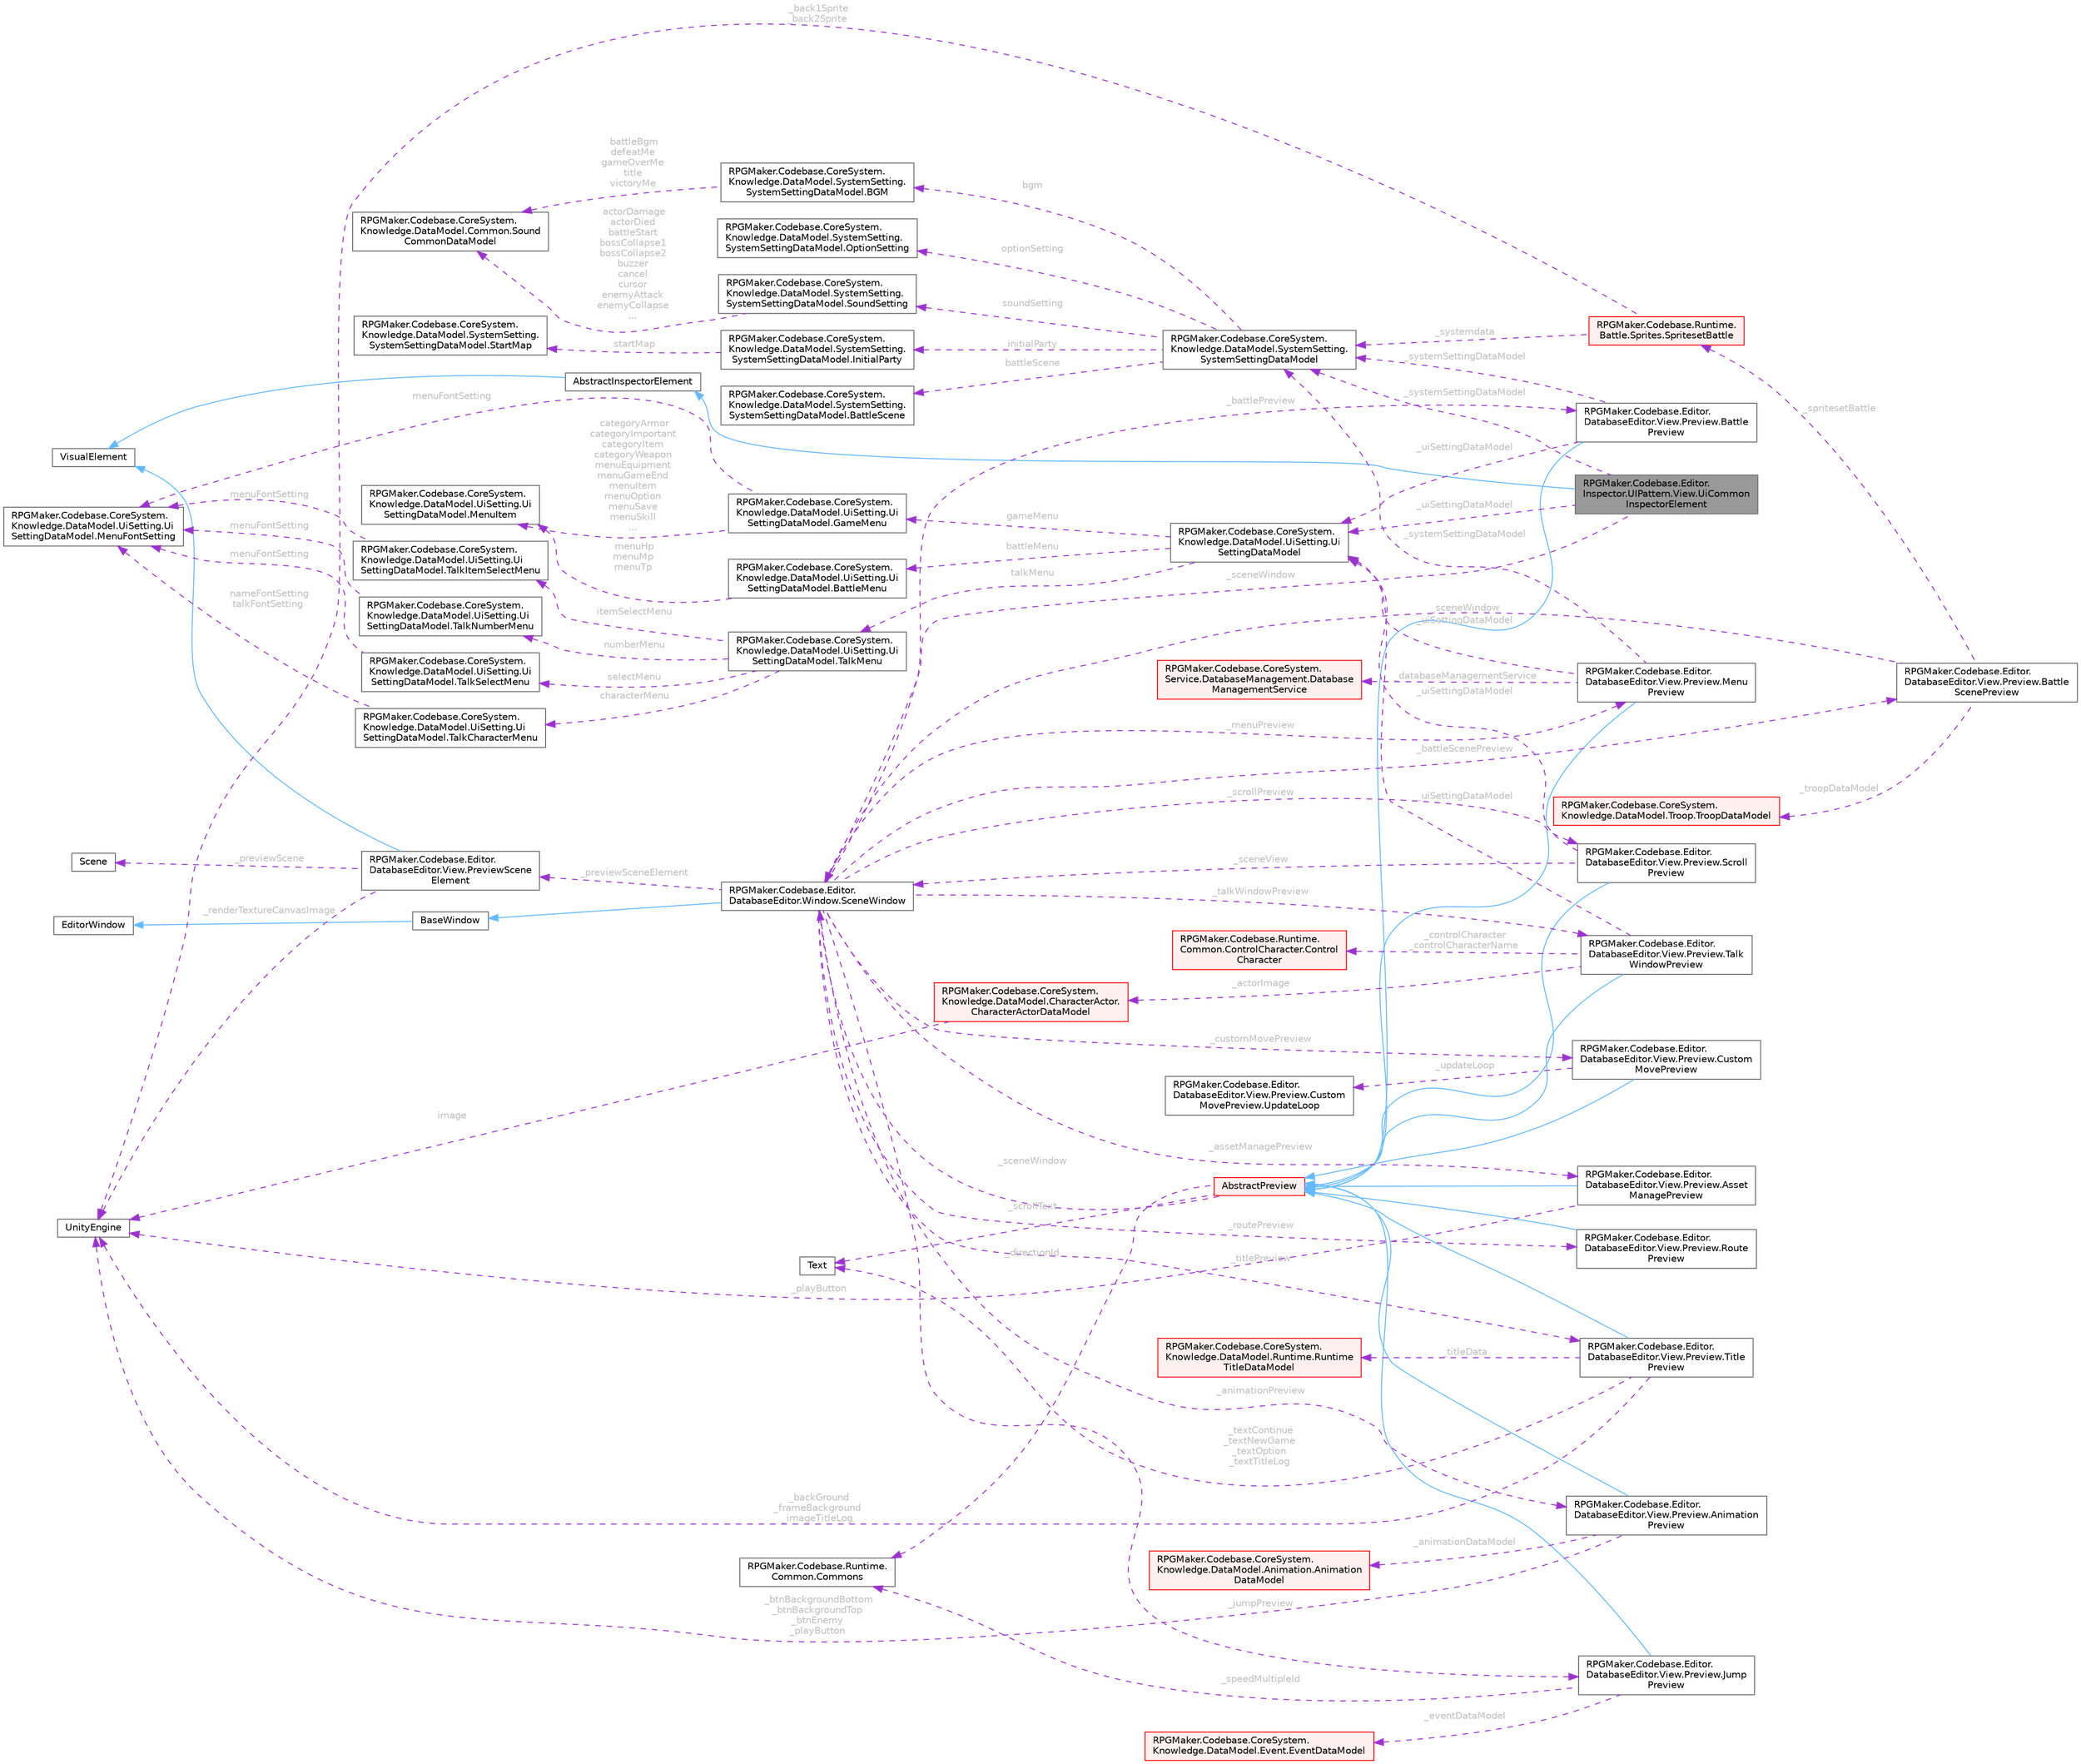 digraph "RPGMaker.Codebase.Editor.Inspector.UIPattern.View.UiCommonInspectorElement"
{
 // LATEX_PDF_SIZE
  bgcolor="transparent";
  edge [fontname=Helvetica,fontsize=10,labelfontname=Helvetica,labelfontsize=10];
  node [fontname=Helvetica,fontsize=10,shape=box,height=0.2,width=0.4];
  rankdir="LR";
  Node1 [id="Node000001",label="RPGMaker.Codebase.Editor.\lInspector.UIPattern.View.UiCommon\lInspectorElement",height=0.2,width=0.4,color="gray40", fillcolor="grey60", style="filled", fontcolor="black",tooltip=" "];
  Node2 -> Node1 [id="edge1_Node000001_Node000002",dir="back",color="steelblue1",style="solid",tooltip=" "];
  Node2 [id="Node000002",label="AbstractInspectorElement",height=0.2,width=0.4,color="gray40", fillcolor="white", style="filled",URL="$d5/d42/class_r_p_g_maker_1_1_codebase_1_1_editor_1_1_inspector_1_1_abstract_inspector_element.html",tooltip=" "];
  Node3 -> Node2 [id="edge2_Node000002_Node000003",dir="back",color="steelblue1",style="solid",tooltip=" "];
  Node3 [id="Node000003",label="VisualElement",height=0.2,width=0.4,color="gray40", fillcolor="white", style="filled",tooltip=" "];
  Node4 -> Node1 [id="edge3_Node000001_Node000004",dir="back",color="darkorchid3",style="dashed",tooltip=" ",label=" _sceneWindow",fontcolor="grey" ];
  Node4 [id="Node000004",label="RPGMaker.Codebase.Editor.\lDatabaseEditor.Window.SceneWindow",height=0.2,width=0.4,color="gray40", fillcolor="white", style="filled",URL="$de/d38/class_r_p_g_maker_1_1_codebase_1_1_editor_1_1_database_editor_1_1_window_1_1_scene_window.html",tooltip="データベースエディター用シーンウィンドウ."];
  Node5 -> Node4 [id="edge4_Node000004_Node000005",dir="back",color="steelblue1",style="solid",tooltip=" "];
  Node5 [id="Node000005",label="BaseWindow",height=0.2,width=0.4,color="gray40", fillcolor="white", style="filled",URL="$de/d8f/class_r_p_g_maker_1_1_codebase_1_1_editor_1_1_common_1_1_base_window.html",tooltip="メニュー、ヒエラルキー、シーン、インスペクターウィンドウの基底抽象クラス."];
  Node6 -> Node5 [id="edge5_Node000005_Node000006",dir="back",color="steelblue1",style="solid",tooltip=" "];
  Node6 [id="Node000006",label="EditorWindow",height=0.2,width=0.4,color="gray40", fillcolor="white", style="filled",tooltip=" "];
  Node7 -> Node4 [id="edge6_Node000004_Node000007",dir="back",color="darkorchid3",style="dashed",tooltip=" ",label=" _titlePreview",fontcolor="grey" ];
  Node7 [id="Node000007",label="RPGMaker.Codebase.Editor.\lDatabaseEditor.View.Preview.Title\lPreview",height=0.2,width=0.4,color="gray40", fillcolor="white", style="filled",URL="$df/d87/class_r_p_g_maker_1_1_codebase_1_1_editor_1_1_database_editor_1_1_view_1_1_preview_1_1_title_preview.html",tooltip="タイトル用のプレビュー"];
  Node8 -> Node7 [id="edge7_Node000007_Node000008",dir="back",color="steelblue1",style="solid",tooltip=" "];
  Node8 [id="Node000008",label="AbstractPreview",height=0.2,width=0.4,color="red", fillcolor="#FFF0F0", style="filled",URL="$d3/dfd/class_r_p_g_maker_1_1_codebase_1_1_editor_1_1_database_editor_1_1_view_1_1_preview_1_1_abstract_preview.html",tooltip=" "];
  Node4 -> Node8 [id="edge8_Node000008_Node000004",dir="back",color="darkorchid3",style="dashed",tooltip=" ",label=" _sceneWindow",fontcolor="grey" ];
  Node13 -> Node8 [id="edge9_Node000008_Node000013",dir="back",color="darkorchid3",style="dashed",tooltip=" ",label=" _scrollText",fontcolor="grey" ];
  Node13 [id="Node000013",label="Text",height=0.2,width=0.4,color="gray40", fillcolor="white", style="filled",tooltip=" "];
  Node14 -> Node8 [id="edge10_Node000008_Node000014",dir="back",color="darkorchid3",style="dashed",tooltip=" ",label=" _directionId",fontcolor="grey" ];
  Node14 [id="Node000014",label="RPGMaker.Codebase.Runtime.\lCommon.Commons",height=0.2,width=0.4,color="gray40", fillcolor="white", style="filled",URL="$d8/d0e/class_r_p_g_maker_1_1_codebase_1_1_runtime_1_1_common_1_1_commons.html",tooltip="Runtime, Editorのプレビュー, EditorのUIで共用するもの。"];
  Node12 -> Node7 [id="edge11_Node000007_Node000012",dir="back",color="darkorchid3",style="dashed",tooltip=" ",label=" _backGround\n_frameBackground\n_imageTitleLog",fontcolor="grey" ];
  Node12 [id="Node000012",label="UnityEngine",height=0.2,width=0.4,color="gray40", fillcolor="white", style="filled",tooltip=" "];
  Node13 -> Node7 [id="edge12_Node000007_Node000013",dir="back",color="darkorchid3",style="dashed",tooltip=" ",label=" _textContinue\n_textNewGame\n_textOption\n_textTitleLog",fontcolor="grey" ];
  Node22 -> Node7 [id="edge13_Node000007_Node000022",dir="back",color="darkorchid3",style="dashed",tooltip=" ",label=" _titleData",fontcolor="grey" ];
  Node22 [id="Node000022",label="RPGMaker.Codebase.CoreSystem.\lKnowledge.DataModel.Runtime.Runtime\lTitleDataModel",height=0.2,width=0.4,color="red", fillcolor="#FFF0F0", style="filled",URL="$d7/da2/class_r_p_g_maker_1_1_codebase_1_1_core_system_1_1_knowledge_1_1_data_model_1_1_runtime_1_1_runtime_title_data_model.html",tooltip="😁 実行時タイトル・データ・モデル"];
  Node34 -> Node4 [id="edge14_Node000004_Node000034",dir="back",color="darkorchid3",style="dashed",tooltip=" ",label=" _assetManagePreview",fontcolor="grey" ];
  Node34 [id="Node000034",label="RPGMaker.Codebase.Editor.\lDatabaseEditor.View.Preview.Asset\lManagePreview",height=0.2,width=0.4,color="gray40", fillcolor="white", style="filled",URL="$d1/d66/class_r_p_g_maker_1_1_codebase_1_1_editor_1_1_database_editor_1_1_view_1_1_preview_1_1_asset_manage_preview.html",tooltip=" "];
  Node8 -> Node34 [id="edge15_Node000034_Node000008",dir="back",color="steelblue1",style="solid",tooltip=" "];
  Node12 -> Node34 [id="edge16_Node000034_Node000012",dir="back",color="darkorchid3",style="dashed",tooltip=" ",label=" _playButton",fontcolor="grey" ];
  Node35 -> Node4 [id="edge17_Node000004_Node000035",dir="back",color="darkorchid3",style="dashed",tooltip=" ",label=" _menuPreview",fontcolor="grey" ];
  Node35 [id="Node000035",label="RPGMaker.Codebase.Editor.\lDatabaseEditor.View.Preview.Menu\lPreview",height=0.2,width=0.4,color="gray40", fillcolor="white", style="filled",URL="$d8/dc3/class_r_p_g_maker_1_1_codebase_1_1_editor_1_1_database_editor_1_1_view_1_1_preview_1_1_menu_preview.html",tooltip="タイトル用のプレビュー"];
  Node8 -> Node35 [id="edge18_Node000035_Node000008",dir="back",color="steelblue1",style="solid",tooltip=" "];
  Node36 -> Node35 [id="edge19_Node000035_Node000036",dir="back",color="darkorchid3",style="dashed",tooltip=" ",label=" _databaseManagementService",fontcolor="grey" ];
  Node36 [id="Node000036",label="RPGMaker.Codebase.CoreSystem.\lService.DatabaseManagement.Database\lManagementService",height=0.2,width=0.4,color="red", fillcolor="#FFF0F0", style="filled",URL="$db/db0/class_r_p_g_maker_1_1_codebase_1_1_core_system_1_1_service_1_1_database_management_1_1_database_management_service.html",tooltip=" "];
  Node72 -> Node35 [id="edge20_Node000035_Node000072",dir="back",color="darkorchid3",style="dashed",tooltip=" ",label=" _systemSettingDataModel",fontcolor="grey" ];
  Node72 [id="Node000072",label="RPGMaker.Codebase.CoreSystem.\lKnowledge.DataModel.SystemSetting.\lSystemSettingDataModel",height=0.2,width=0.4,color="gray40", fillcolor="white", style="filled",URL="$d0/dd2/class_r_p_g_maker_1_1_codebase_1_1_core_system_1_1_knowledge_1_1_data_model_1_1_system_setting_1_1_system_setting_data_model.html",tooltip="😁 システム設定データ・モデル"];
  Node73 -> Node72 [id="edge21_Node000072_Node000073",dir="back",color="darkorchid3",style="dashed",tooltip=" ",label=" battleScene",fontcolor="grey" ];
  Node73 [id="Node000073",label="RPGMaker.Codebase.CoreSystem.\lKnowledge.DataModel.SystemSetting.\lSystemSettingDataModel.BattleScene",height=0.2,width=0.4,color="gray40", fillcolor="white", style="filled",URL="$df/d0c/class_r_p_g_maker_1_1_codebase_1_1_core_system_1_1_knowledge_1_1_data_model_1_1_system_setting_17ce0ed53697912195b01e8a552e37932.html",tooltip="😁 戦闘シーン"];
  Node74 -> Node72 [id="edge22_Node000072_Node000074",dir="back",color="darkorchid3",style="dashed",tooltip=" ",label=" bgm",fontcolor="grey" ];
  Node74 [id="Node000074",label="RPGMaker.Codebase.CoreSystem.\lKnowledge.DataModel.SystemSetting.\lSystemSettingDataModel.BGM",height=0.2,width=0.4,color="gray40", fillcolor="white", style="filled",URL="$d8/d7d/class_r_p_g_maker_1_1_codebase_1_1_core_system_1_1_knowledge_1_1_data_model_1_1_system_setting_13c37c0ac7a3e126c1b06c1462a6db3a9.html",tooltip="😁 背景音楽"];
  Node75 -> Node74 [id="edge23_Node000074_Node000075",dir="back",color="darkorchid3",style="dashed",tooltip=" ",label=" battleBgm\ndefeatMe\ngameOverMe\ntitle\nvictoryMe",fontcolor="grey" ];
  Node75 [id="Node000075",label="RPGMaker.Codebase.CoreSystem.\lKnowledge.DataModel.Common.Sound\lCommonDataModel",height=0.2,width=0.4,color="gray40", fillcolor="white", style="filled",URL="$df/dcd/class_r_p_g_maker_1_1_codebase_1_1_core_system_1_1_knowledge_1_1_data_model_1_1_common_1_1_sound_common_data_model.html",tooltip="😁 音共通データ・モデル"];
  Node76 -> Node72 [id="edge24_Node000072_Node000076",dir="back",color="darkorchid3",style="dashed",tooltip=" ",label=" initialParty",fontcolor="grey" ];
  Node76 [id="Node000076",label="RPGMaker.Codebase.CoreSystem.\lKnowledge.DataModel.SystemSetting.\lSystemSettingDataModel.InitialParty",height=0.2,width=0.4,color="gray40", fillcolor="white", style="filled",URL="$dc/dfb/class_r_p_g_maker_1_1_codebase_1_1_core_system_1_1_knowledge_1_1_data_model_1_1_system_setting_1539107dbc80fc9072f4fd2f8782921fe.html",tooltip="😁 初期パーティー"];
  Node77 -> Node76 [id="edge25_Node000076_Node000077",dir="back",color="darkorchid3",style="dashed",tooltip=" ",label=" startMap",fontcolor="grey" ];
  Node77 [id="Node000077",label="RPGMaker.Codebase.CoreSystem.\lKnowledge.DataModel.SystemSetting.\lSystemSettingDataModel.StartMap",height=0.2,width=0.4,color="gray40", fillcolor="white", style="filled",URL="$dd/d74/class_r_p_g_maker_1_1_codebase_1_1_core_system_1_1_knowledge_1_1_data_model_1_1_system_setting_1783ee6b6efe4675c8c39db7c7a3a93f6.html",tooltip="😁 開始マップ"];
  Node78 -> Node72 [id="edge26_Node000072_Node000078",dir="back",color="darkorchid3",style="dashed",tooltip=" ",label=" optionSetting",fontcolor="grey" ];
  Node78 [id="Node000078",label="RPGMaker.Codebase.CoreSystem.\lKnowledge.DataModel.SystemSetting.\lSystemSettingDataModel.OptionSetting",height=0.2,width=0.4,color="gray40", fillcolor="white", style="filled",URL="$d8/d86/class_r_p_g_maker_1_1_codebase_1_1_core_system_1_1_knowledge_1_1_data_model_1_1_system_setting_10d0bcdd35160aa829ac5668189dd2dd2.html",tooltip="😁 オプション設定"];
  Node79 -> Node72 [id="edge27_Node000072_Node000079",dir="back",color="darkorchid3",style="dashed",tooltip=" ",label=" soundSetting",fontcolor="grey" ];
  Node79 [id="Node000079",label="RPGMaker.Codebase.CoreSystem.\lKnowledge.DataModel.SystemSetting.\lSystemSettingDataModel.SoundSetting",height=0.2,width=0.4,color="gray40", fillcolor="white", style="filled",URL="$d9/d59/class_r_p_g_maker_1_1_codebase_1_1_core_system_1_1_knowledge_1_1_data_model_1_1_system_setting_1fc90e68ad3a4642899cf508b2c75ae0f.html",tooltip="😁 音設定"];
  Node75 -> Node79 [id="edge28_Node000079_Node000075",dir="back",color="darkorchid3",style="dashed",tooltip=" ",label=" actorDamage\nactorDied\nbattleStart\nbossCollapse1\nbossCollapse2\nbuzzer\ncancel\ncursor\nenemyAttack\nenemyCollapse\n...",fontcolor="grey" ];
  Node80 -> Node35 [id="edge29_Node000035_Node000080",dir="back",color="darkorchid3",style="dashed",tooltip=" ",label=" _uiSettingDataModel",fontcolor="grey" ];
  Node80 [id="Node000080",label="RPGMaker.Codebase.CoreSystem.\lKnowledge.DataModel.UiSetting.Ui\lSettingDataModel",height=0.2,width=0.4,color="gray40", fillcolor="white", style="filled",URL="$db/dd5/class_r_p_g_maker_1_1_codebase_1_1_core_system_1_1_knowledge_1_1_data_model_1_1_ui_setting_1_1_ui_setting_data_model.html",tooltip="😁 ユーザー・インターフェース・設定データ・モデル"];
  Node81 -> Node80 [id="edge30_Node000080_Node000081",dir="back",color="darkorchid3",style="dashed",tooltip=" ",label=" battleMenu",fontcolor="grey" ];
  Node81 [id="Node000081",label="RPGMaker.Codebase.CoreSystem.\lKnowledge.DataModel.UiSetting.Ui\lSettingDataModel.BattleMenu",height=0.2,width=0.4,color="gray40", fillcolor="white", style="filled",URL="$d2/d64/class_r_p_g_maker_1_1_codebase_1_1_core_system_1_1_knowledge_1_1_data_model_1_1_ui_setting_1_1_ua5758794c57ce46a9997eb919c130020.html",tooltip="😁 戦闘メニュー"];
  Node82 -> Node81 [id="edge31_Node000081_Node000082",dir="back",color="darkorchid3",style="dashed",tooltip=" ",label=" menuHp\nmenuMp\nmenuTp",fontcolor="grey" ];
  Node82 [id="Node000082",label="RPGMaker.Codebase.CoreSystem.\lKnowledge.DataModel.UiSetting.Ui\lSettingDataModel.MenuItem",height=0.2,width=0.4,color="gray40", fillcolor="white", style="filled",URL="$dd/db5/class_r_p_g_maker_1_1_codebase_1_1_core_system_1_1_knowledge_1_1_data_model_1_1_ui_setting_1_1_ue7806149b173e0d3a70a6436d4492957.html",tooltip="😁 メニュー・アイテム"];
  Node83 -> Node80 [id="edge32_Node000080_Node000083",dir="back",color="darkorchid3",style="dashed",tooltip=" ",label=" gameMenu",fontcolor="grey" ];
  Node83 [id="Node000083",label="RPGMaker.Codebase.CoreSystem.\lKnowledge.DataModel.UiSetting.Ui\lSettingDataModel.GameMenu",height=0.2,width=0.4,color="gray40", fillcolor="white", style="filled",URL="$d2/d84/class_r_p_g_maker_1_1_codebase_1_1_core_system_1_1_knowledge_1_1_data_model_1_1_ui_setting_1_1_u267a8b64efd0bd5172761b539e76af94.html",tooltip="😁 ゲーム・メニュー"];
  Node82 -> Node83 [id="edge33_Node000083_Node000082",dir="back",color="darkorchid3",style="dashed",tooltip=" ",label=" categoryArmor\ncategoryImportant\ncategoryItem\ncategoryWeapon\nmenuEquipment\nmenuGameEnd\nmenuItem\nmenuOption\nmenuSave\nmenuSkill\n...",fontcolor="grey" ];
  Node84 -> Node83 [id="edge34_Node000083_Node000084",dir="back",color="darkorchid3",style="dashed",tooltip=" ",label=" menuFontSetting",fontcolor="grey" ];
  Node84 [id="Node000084",label="RPGMaker.Codebase.CoreSystem.\lKnowledge.DataModel.UiSetting.Ui\lSettingDataModel.MenuFontSetting",height=0.2,width=0.4,color="gray40", fillcolor="white", style="filled",URL="$dc/db4/class_r_p_g_maker_1_1_codebase_1_1_core_system_1_1_knowledge_1_1_data_model_1_1_ui_setting_1_1_u436d8d2cff0ba8a4d8897023ec2eb49b.html",tooltip="😁 メニュー・フォント設定"];
  Node85 -> Node80 [id="edge35_Node000080_Node000085",dir="back",color="darkorchid3",style="dashed",tooltip=" ",label=" talkMenu",fontcolor="grey" ];
  Node85 [id="Node000085",label="RPGMaker.Codebase.CoreSystem.\lKnowledge.DataModel.UiSetting.Ui\lSettingDataModel.TalkMenu",height=0.2,width=0.4,color="gray40", fillcolor="white", style="filled",URL="$df/d53/class_r_p_g_maker_1_1_codebase_1_1_core_system_1_1_knowledge_1_1_data_model_1_1_ui_setting_1_1_u101fde1dac9601a43e9a5bb3915ad45c.html",tooltip="😁 会話メニュー"];
  Node86 -> Node85 [id="edge36_Node000085_Node000086",dir="back",color="darkorchid3",style="dashed",tooltip=" ",label=" characterMenu",fontcolor="grey" ];
  Node86 [id="Node000086",label="RPGMaker.Codebase.CoreSystem.\lKnowledge.DataModel.UiSetting.Ui\lSettingDataModel.TalkCharacterMenu",height=0.2,width=0.4,color="gray40", fillcolor="white", style="filled",URL="$d0/def/class_r_p_g_maker_1_1_codebase_1_1_core_system_1_1_knowledge_1_1_data_model_1_1_ui_setting_1_1_uf7f4e014fb7cbd65a0bce84b576a9868.html",tooltip="😁 会話キャラクター・メニュー"];
  Node84 -> Node86 [id="edge37_Node000086_Node000084",dir="back",color="darkorchid3",style="dashed",tooltip=" ",label=" nameFontSetting\ntalkFontSetting",fontcolor="grey" ];
  Node87 -> Node85 [id="edge38_Node000085_Node000087",dir="back",color="darkorchid3",style="dashed",tooltip=" ",label=" itemSelectMenu",fontcolor="grey" ];
  Node87 [id="Node000087",label="RPGMaker.Codebase.CoreSystem.\lKnowledge.DataModel.UiSetting.Ui\lSettingDataModel.TalkItemSelectMenu",height=0.2,width=0.4,color="gray40", fillcolor="white", style="filled",URL="$db/d54/class_r_p_g_maker_1_1_codebase_1_1_core_system_1_1_knowledge_1_1_data_model_1_1_ui_setting_1_1_ub3cc00d857c9f1331a934c881252a084.html",tooltip="😁 会話アイテム選択メニュー"];
  Node84 -> Node87 [id="edge39_Node000087_Node000084",dir="back",color="darkorchid3",style="dashed",tooltip=" ",label=" menuFontSetting",fontcolor="grey" ];
  Node88 -> Node85 [id="edge40_Node000085_Node000088",dir="back",color="darkorchid3",style="dashed",tooltip=" ",label=" numberMenu",fontcolor="grey" ];
  Node88 [id="Node000088",label="RPGMaker.Codebase.CoreSystem.\lKnowledge.DataModel.UiSetting.Ui\lSettingDataModel.TalkNumberMenu",height=0.2,width=0.4,color="gray40", fillcolor="white", style="filled",URL="$dd/d37/class_r_p_g_maker_1_1_codebase_1_1_core_system_1_1_knowledge_1_1_data_model_1_1_ui_setting_1_1_ucb6fcb8620c5a40aeddf333f20baa924.html",tooltip="😁 会話数メニュー"];
  Node84 -> Node88 [id="edge41_Node000088_Node000084",dir="back",color="darkorchid3",style="dashed",tooltip=" ",label=" menuFontSetting",fontcolor="grey" ];
  Node89 -> Node85 [id="edge42_Node000085_Node000089",dir="back",color="darkorchid3",style="dashed",tooltip=" ",label=" selectMenu",fontcolor="grey" ];
  Node89 [id="Node000089",label="RPGMaker.Codebase.CoreSystem.\lKnowledge.DataModel.UiSetting.Ui\lSettingDataModel.TalkSelectMenu",height=0.2,width=0.4,color="gray40", fillcolor="white", style="filled",URL="$de/dc4/class_r_p_g_maker_1_1_codebase_1_1_core_system_1_1_knowledge_1_1_data_model_1_1_ui_setting_1_1_u69c1c98707e969b71bd370c776a833e7.html",tooltip="😁 会話選択メニュー"];
  Node84 -> Node89 [id="edge43_Node000089_Node000084",dir="back",color="darkorchid3",style="dashed",tooltip=" ",label=" menuFontSetting",fontcolor="grey" ];
  Node90 -> Node4 [id="edge44_Node000004_Node000090",dir="back",color="darkorchid3",style="dashed",tooltip=" ",label=" _battlePreview",fontcolor="grey" ];
  Node90 [id="Node000090",label="RPGMaker.Codebase.Editor.\lDatabaseEditor.View.Preview.Battle\lPreview",height=0.2,width=0.4,color="gray40", fillcolor="white", style="filled",URL="$d5/dc1/class_r_p_g_maker_1_1_codebase_1_1_editor_1_1_database_editor_1_1_view_1_1_preview_1_1_battle_preview.html",tooltip="ゲーム用のプレビュー"];
  Node8 -> Node90 [id="edge45_Node000090_Node000008",dir="back",color="steelblue1",style="solid",tooltip=" "];
  Node80 -> Node90 [id="edge46_Node000090_Node000080",dir="back",color="darkorchid3",style="dashed",tooltip=" ",label=" _uiSettingDataModel",fontcolor="grey" ];
  Node72 -> Node90 [id="edge47_Node000090_Node000072",dir="back",color="darkorchid3",style="dashed",tooltip=" ",label=" _systemSettingDataModel",fontcolor="grey" ];
  Node91 -> Node4 [id="edge48_Node000004_Node000091",dir="back",color="darkorchid3",style="dashed",tooltip=" ",label=" _battleScenePreview",fontcolor="grey" ];
  Node91 [id="Node000091",label="RPGMaker.Codebase.Editor.\lDatabaseEditor.View.Preview.Battle\lScenePreview",height=0.2,width=0.4,color="gray40", fillcolor="white", style="filled",URL="$d4/dea/class_r_p_g_maker_1_1_codebase_1_1_editor_1_1_database_editor_1_1_view_1_1_preview_1_1_battle_scene_preview.html",tooltip="バトルシーン用のプレビュー"];
  Node92 -> Node91 [id="edge49_Node000091_Node000092",dir="back",color="darkorchid3",style="dashed",tooltip=" ",label=" _spritesetBattle",fontcolor="grey" ];
  Node92 [id="Node000092",label="RPGMaker.Codebase.Runtime.\lBattle.Sprites.SpritesetBattle",height=0.2,width=0.4,color="red", fillcolor="#FFF0F0", style="filled",URL="$de/ddd/class_r_p_g_maker_1_1_codebase_1_1_runtime_1_1_battle_1_1_sprites_1_1_spriteset_battle.html",tooltip="戦闘シーン用のスプライトセット。[背景][アクター][敵キャラ]を含む Unite用に作り替えている"];
  Node12 -> Node92 [id="edge50_Node000092_Node000012",dir="back",color="darkorchid3",style="dashed",tooltip=" ",label=" _back1Sprite\n_back2Sprite",fontcolor="grey" ];
  Node72 -> Node92 [id="edge51_Node000092_Node000072",dir="back",color="darkorchid3",style="dashed",tooltip=" ",label=" _systemdata",fontcolor="grey" ];
  Node125 -> Node91 [id="edge52_Node000091_Node000125",dir="back",color="darkorchid3",style="dashed",tooltip=" ",label=" _troopDataModel",fontcolor="grey" ];
  Node125 [id="Node000125",label="RPGMaker.Codebase.CoreSystem.\lKnowledge.DataModel.Troop.TroopDataModel",height=0.2,width=0.4,color="red", fillcolor="#FFF0F0", style="filled",URL="$d6/da9/class_r_p_g_maker_1_1_codebase_1_1_core_system_1_1_knowledge_1_1_data_model_1_1_troop_1_1_troop_data_model.html",tooltip="😁 部隊データ・モデル"];
  Node4 -> Node91 [id="edge53_Node000091_Node000004",dir="back",color="darkorchid3",style="dashed",tooltip=" ",label=" _sceneWindow",fontcolor="grey" ];
  Node126 -> Node4 [id="edge54_Node000004_Node000126",dir="back",color="darkorchid3",style="dashed",tooltip=" ",label=" _talkWindowPreview",fontcolor="grey" ];
  Node126 [id="Node000126",label="RPGMaker.Codebase.Editor.\lDatabaseEditor.View.Preview.Talk\lWindowPreview",height=0.2,width=0.4,color="gray40", fillcolor="white", style="filled",URL="$dd/da6/class_r_p_g_maker_1_1_codebase_1_1_editor_1_1_database_editor_1_1_view_1_1_preview_1_1_talk_window_preview.html",tooltip="会話ウィンドウ用のプレビュー"];
  Node8 -> Node126 [id="edge55_Node000126_Node000008",dir="back",color="steelblue1",style="solid",tooltip=" "];
  Node80 -> Node126 [id="edge56_Node000126_Node000080",dir="back",color="darkorchid3",style="dashed",tooltip=" ",label=" _uiSettingDataModel",fontcolor="grey" ];
  Node127 -> Node126 [id="edge57_Node000126_Node000127",dir="back",color="darkorchid3",style="dashed",tooltip=" ",label=" _actorImage",fontcolor="grey" ];
  Node127 [id="Node000127",label="RPGMaker.Codebase.CoreSystem.\lKnowledge.DataModel.CharacterActor.\lCharacterActorDataModel",height=0.2,width=0.4,color="red", fillcolor="#FFF0F0", style="filled",URL="$de/d3a/class_r_p_g_maker_1_1_codebase_1_1_core_system_1_1_knowledge_1_1_data_model_1_1_character_actor_1_1_character_actor_data_model.html",tooltip="😁 キャラクター・アクター・データ・モデル"];
  Node12 -> Node127 [id="edge58_Node000127_Node000012",dir="back",color="darkorchid3",style="dashed",tooltip=" ",label=" image",fontcolor="grey" ];
  Node129 -> Node126 [id="edge59_Node000126_Node000129",dir="back",color="darkorchid3",style="dashed",tooltip=" ",label=" _controlCharacter\n_controlCharacterName",fontcolor="grey" ];
  Node129 [id="Node000129",label="RPGMaker.Codebase.Runtime.\lCommon.ControlCharacter.Control\lCharacter",height=0.2,width=0.4,color="red", fillcolor="#FFF0F0", style="filled",URL="$d2/dcb/class_r_p_g_maker_1_1_codebase_1_1_runtime_1_1_common_1_1_control_character_1_1_control_character.html",tooltip="制御キャラクター"];
  Node133 -> Node4 [id="edge60_Node000004_Node000133",dir="back",color="darkorchid3",style="dashed",tooltip=" ",label=" _scrollPreview",fontcolor="grey" ];
  Node133 [id="Node000133",label="RPGMaker.Codebase.Editor.\lDatabaseEditor.View.Preview.Scroll\lPreview",height=0.2,width=0.4,color="gray40", fillcolor="white", style="filled",URL="$d3/d80/class_r_p_g_maker_1_1_codebase_1_1_editor_1_1_database_editor_1_1_view_1_1_preview_1_1_scroll_preview.html",tooltip=" "];
  Node8 -> Node133 [id="edge61_Node000133_Node000008",dir="back",color="steelblue1",style="solid",tooltip=" "];
  Node4 -> Node133 [id="edge62_Node000133_Node000004",dir="back",color="darkorchid3",style="dashed",tooltip=" ",label=" _sceneView",fontcolor="grey" ];
  Node80 -> Node133 [id="edge63_Node000133_Node000080",dir="back",color="darkorchid3",style="dashed",tooltip=" ",label=" _uiSettingDataModel",fontcolor="grey" ];
  Node134 -> Node4 [id="edge64_Node000004_Node000134",dir="back",color="darkorchid3",style="dashed",tooltip=" ",label=" _jumpPreview",fontcolor="grey" ];
  Node134 [id="Node000134",label="RPGMaker.Codebase.Editor.\lDatabaseEditor.View.Preview.Jump\lPreview",height=0.2,width=0.4,color="gray40", fillcolor="white", style="filled",URL="$da/d33/class_r_p_g_maker_1_1_codebase_1_1_editor_1_1_database_editor_1_1_view_1_1_preview_1_1_jump_preview.html",tooltip="イベントコマンド『ジャンプ』のプレビュー。"];
  Node8 -> Node134 [id="edge65_Node000134_Node000008",dir="back",color="steelblue1",style="solid",tooltip=" "];
  Node14 -> Node134 [id="edge66_Node000134_Node000014",dir="back",color="darkorchid3",style="dashed",tooltip=" ",label=" _speedMultipleId",fontcolor="grey" ];
  Node135 -> Node134 [id="edge67_Node000134_Node000135",dir="back",color="darkorchid3",style="dashed",tooltip=" ",label=" _eventDataModel",fontcolor="grey" ];
  Node135 [id="Node000135",label="RPGMaker.Codebase.CoreSystem.\lKnowledge.DataModel.Event.EventDataModel",height=0.2,width=0.4,color="red", fillcolor="#FFF0F0", style="filled",URL="$d3/d9a/class_r_p_g_maker_1_1_codebase_1_1_core_system_1_1_knowledge_1_1_data_model_1_1_event_1_1_event_data_model.html",tooltip="😁 イベント・データ・モデル"];
  Node136 -> Node4 [id="edge68_Node000004_Node000136",dir="back",color="darkorchid3",style="dashed",tooltip=" ",label=" _routePreview",fontcolor="grey" ];
  Node136 [id="Node000136",label="RPGMaker.Codebase.Editor.\lDatabaseEditor.View.Preview.Route\lPreview",height=0.2,width=0.4,color="gray40", fillcolor="white", style="filled",URL="$d1/d5c/class_r_p_g_maker_1_1_codebase_1_1_editor_1_1_database_editor_1_1_view_1_1_preview_1_1_route_preview.html",tooltip=" "];
  Node8 -> Node136 [id="edge69_Node000136_Node000008",dir="back",color="steelblue1",style="solid",tooltip=" "];
  Node137 -> Node4 [id="edge70_Node000004_Node000137",dir="back",color="darkorchid3",style="dashed",tooltip=" ",label=" _animationPreview",fontcolor="grey" ];
  Node137 [id="Node000137",label="RPGMaker.Codebase.Editor.\lDatabaseEditor.View.Preview.Animation\lPreview",height=0.2,width=0.4,color="gray40", fillcolor="white", style="filled",URL="$d3/dc8/class_r_p_g_maker_1_1_codebase_1_1_editor_1_1_database_editor_1_1_view_1_1_preview_1_1_animation_preview.html",tooltip=" "];
  Node8 -> Node137 [id="edge71_Node000137_Node000008",dir="back",color="steelblue1",style="solid",tooltip=" "];
  Node12 -> Node137 [id="edge72_Node000137_Node000012",dir="back",color="darkorchid3",style="dashed",tooltip=" ",label=" _btnBackgroundBottom\n_btnBackgroundTop\n_btnEnemy\n_playButton",fontcolor="grey" ];
  Node138 -> Node137 [id="edge73_Node000137_Node000138",dir="back",color="darkorchid3",style="dashed",tooltip=" ",label=" _animationDataModel",fontcolor="grey" ];
  Node138 [id="Node000138",label="RPGMaker.Codebase.CoreSystem.\lKnowledge.DataModel.Animation.Animation\lDataModel",height=0.2,width=0.4,color="red", fillcolor="#FFF0F0", style="filled",URL="$db/dab/class_r_p_g_maker_1_1_codebase_1_1_core_system_1_1_knowledge_1_1_data_model_1_1_animation_1_1_animation_data_model.html",tooltip="😁 アニメーション・データ・モデル"];
  Node139 -> Node4 [id="edge74_Node000004_Node000139",dir="back",color="darkorchid3",style="dashed",tooltip=" ",label=" _customMovePreview",fontcolor="grey" ];
  Node139 [id="Node000139",label="RPGMaker.Codebase.Editor.\lDatabaseEditor.View.Preview.Custom\lMovePreview",height=0.2,width=0.4,color="gray40", fillcolor="white", style="filled",URL="$d3/dc0/class_r_p_g_maker_1_1_codebase_1_1_editor_1_1_database_editor_1_1_view_1_1_preview_1_1_custom_move_preview.html",tooltip=" "];
  Node8 -> Node139 [id="edge75_Node000139_Node000008",dir="back",color="steelblue1",style="solid",tooltip=" "];
  Node140 -> Node139 [id="edge76_Node000139_Node000140",dir="back",color="darkorchid3",style="dashed",tooltip=" ",label=" _updateLoop",fontcolor="grey" ];
  Node140 [id="Node000140",label="RPGMaker.Codebase.Editor.\lDatabaseEditor.View.Preview.Custom\lMovePreview.UpdateLoop",height=0.2,width=0.4,color="gray40", fillcolor="white", style="filled",URL="$db/df0/class_r_p_g_maker_1_1_codebase_1_1_editor_1_1_database_editor_1_1_view_1_1_preview_1_1_custom_move_preview_1_1_update_loop.html",tooltip=" "];
  Node141 -> Node4 [id="edge77_Node000004_Node000141",dir="back",color="darkorchid3",style="dashed",tooltip=" ",label=" _previewSceneElement",fontcolor="grey" ];
  Node141 [id="Node000141",label="RPGMaker.Codebase.Editor.\lDatabaseEditor.View.PreviewScene\lElement",height=0.2,width=0.4,color="gray40", fillcolor="white", style="filled",URL="$d1/d39/class_r_p_g_maker_1_1_codebase_1_1_editor_1_1_database_editor_1_1_view_1_1_preview_scene_element.html",tooltip="プレビューシーンを持ったVisualElement。"];
  Node3 -> Node141 [id="edge78_Node000141_Node000003",dir="back",color="steelblue1",style="solid",tooltip=" "];
  Node142 -> Node141 [id="edge79_Node000141_Node000142",dir="back",color="darkorchid3",style="dashed",tooltip=" ",label=" _previewScene",fontcolor="grey" ];
  Node142 [id="Node000142",label="Scene",height=0.2,width=0.4,color="gray40", fillcolor="white", style="filled",tooltip=" "];
  Node12 -> Node141 [id="edge80_Node000141_Node000012",dir="back",color="darkorchid3",style="dashed",tooltip=" ",label=" _renderTextureCanvasImage",fontcolor="grey" ];
  Node72 -> Node1 [id="edge81_Node000001_Node000072",dir="back",color="darkorchid3",style="dashed",tooltip=" ",label=" _systemSettingDataModel",fontcolor="grey" ];
  Node80 -> Node1 [id="edge82_Node000001_Node000080",dir="back",color="darkorchid3",style="dashed",tooltip=" ",label=" _uiSettingDataModel",fontcolor="grey" ];
}
